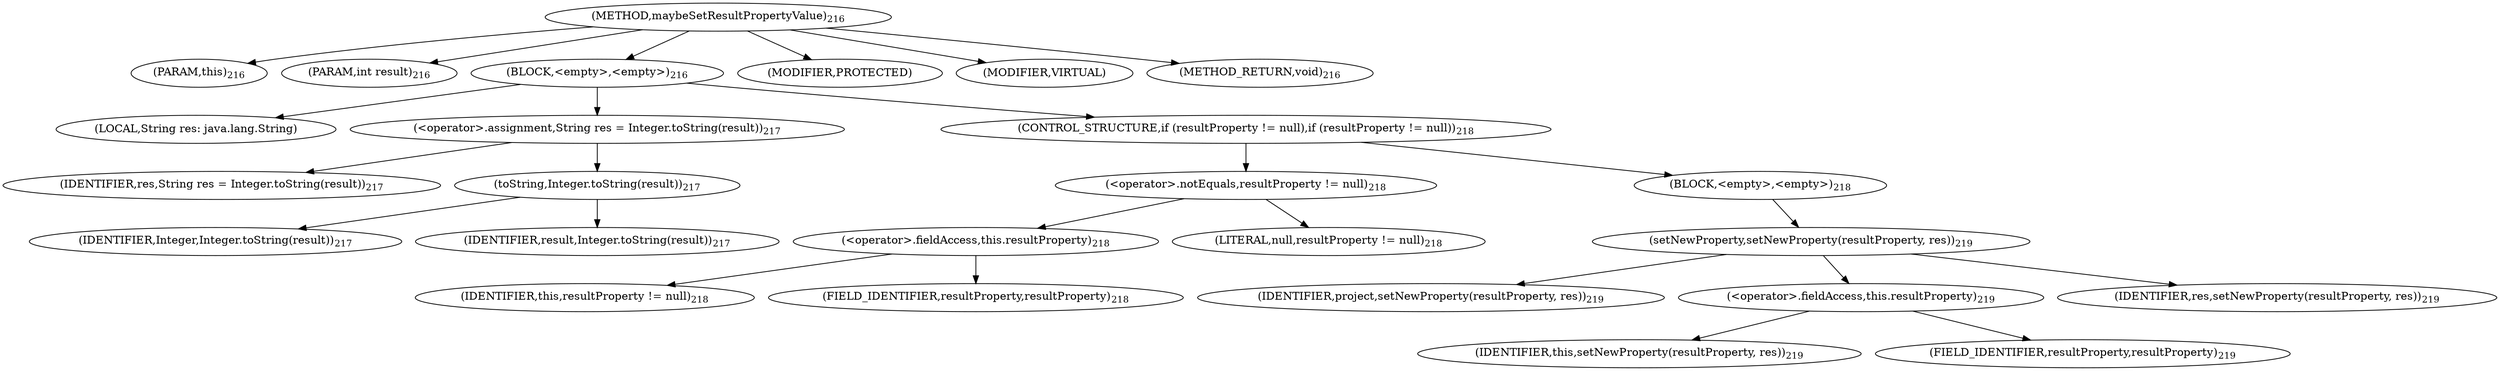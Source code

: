 digraph "maybeSetResultPropertyValue" {  
"279" [label = <(METHOD,maybeSetResultPropertyValue)<SUB>216</SUB>> ]
"280" [label = <(PARAM,this)<SUB>216</SUB>> ]
"281" [label = <(PARAM,int result)<SUB>216</SUB>> ]
"282" [label = <(BLOCK,&lt;empty&gt;,&lt;empty&gt;)<SUB>216</SUB>> ]
"283" [label = <(LOCAL,String res: java.lang.String)> ]
"284" [label = <(&lt;operator&gt;.assignment,String res = Integer.toString(result))<SUB>217</SUB>> ]
"285" [label = <(IDENTIFIER,res,String res = Integer.toString(result))<SUB>217</SUB>> ]
"286" [label = <(toString,Integer.toString(result))<SUB>217</SUB>> ]
"287" [label = <(IDENTIFIER,Integer,Integer.toString(result))<SUB>217</SUB>> ]
"288" [label = <(IDENTIFIER,result,Integer.toString(result))<SUB>217</SUB>> ]
"289" [label = <(CONTROL_STRUCTURE,if (resultProperty != null),if (resultProperty != null))<SUB>218</SUB>> ]
"290" [label = <(&lt;operator&gt;.notEquals,resultProperty != null)<SUB>218</SUB>> ]
"291" [label = <(&lt;operator&gt;.fieldAccess,this.resultProperty)<SUB>218</SUB>> ]
"292" [label = <(IDENTIFIER,this,resultProperty != null)<SUB>218</SUB>> ]
"293" [label = <(FIELD_IDENTIFIER,resultProperty,resultProperty)<SUB>218</SUB>> ]
"294" [label = <(LITERAL,null,resultProperty != null)<SUB>218</SUB>> ]
"295" [label = <(BLOCK,&lt;empty&gt;,&lt;empty&gt;)<SUB>218</SUB>> ]
"296" [label = <(setNewProperty,setNewProperty(resultProperty, res))<SUB>219</SUB>> ]
"297" [label = <(IDENTIFIER,project,setNewProperty(resultProperty, res))<SUB>219</SUB>> ]
"298" [label = <(&lt;operator&gt;.fieldAccess,this.resultProperty)<SUB>219</SUB>> ]
"299" [label = <(IDENTIFIER,this,setNewProperty(resultProperty, res))<SUB>219</SUB>> ]
"300" [label = <(FIELD_IDENTIFIER,resultProperty,resultProperty)<SUB>219</SUB>> ]
"301" [label = <(IDENTIFIER,res,setNewProperty(resultProperty, res))<SUB>219</SUB>> ]
"302" [label = <(MODIFIER,PROTECTED)> ]
"303" [label = <(MODIFIER,VIRTUAL)> ]
"304" [label = <(METHOD_RETURN,void)<SUB>216</SUB>> ]
  "279" -> "280" 
  "279" -> "281" 
  "279" -> "282" 
  "279" -> "302" 
  "279" -> "303" 
  "279" -> "304" 
  "282" -> "283" 
  "282" -> "284" 
  "282" -> "289" 
  "284" -> "285" 
  "284" -> "286" 
  "286" -> "287" 
  "286" -> "288" 
  "289" -> "290" 
  "289" -> "295" 
  "290" -> "291" 
  "290" -> "294" 
  "291" -> "292" 
  "291" -> "293" 
  "295" -> "296" 
  "296" -> "297" 
  "296" -> "298" 
  "296" -> "301" 
  "298" -> "299" 
  "298" -> "300" 
}
